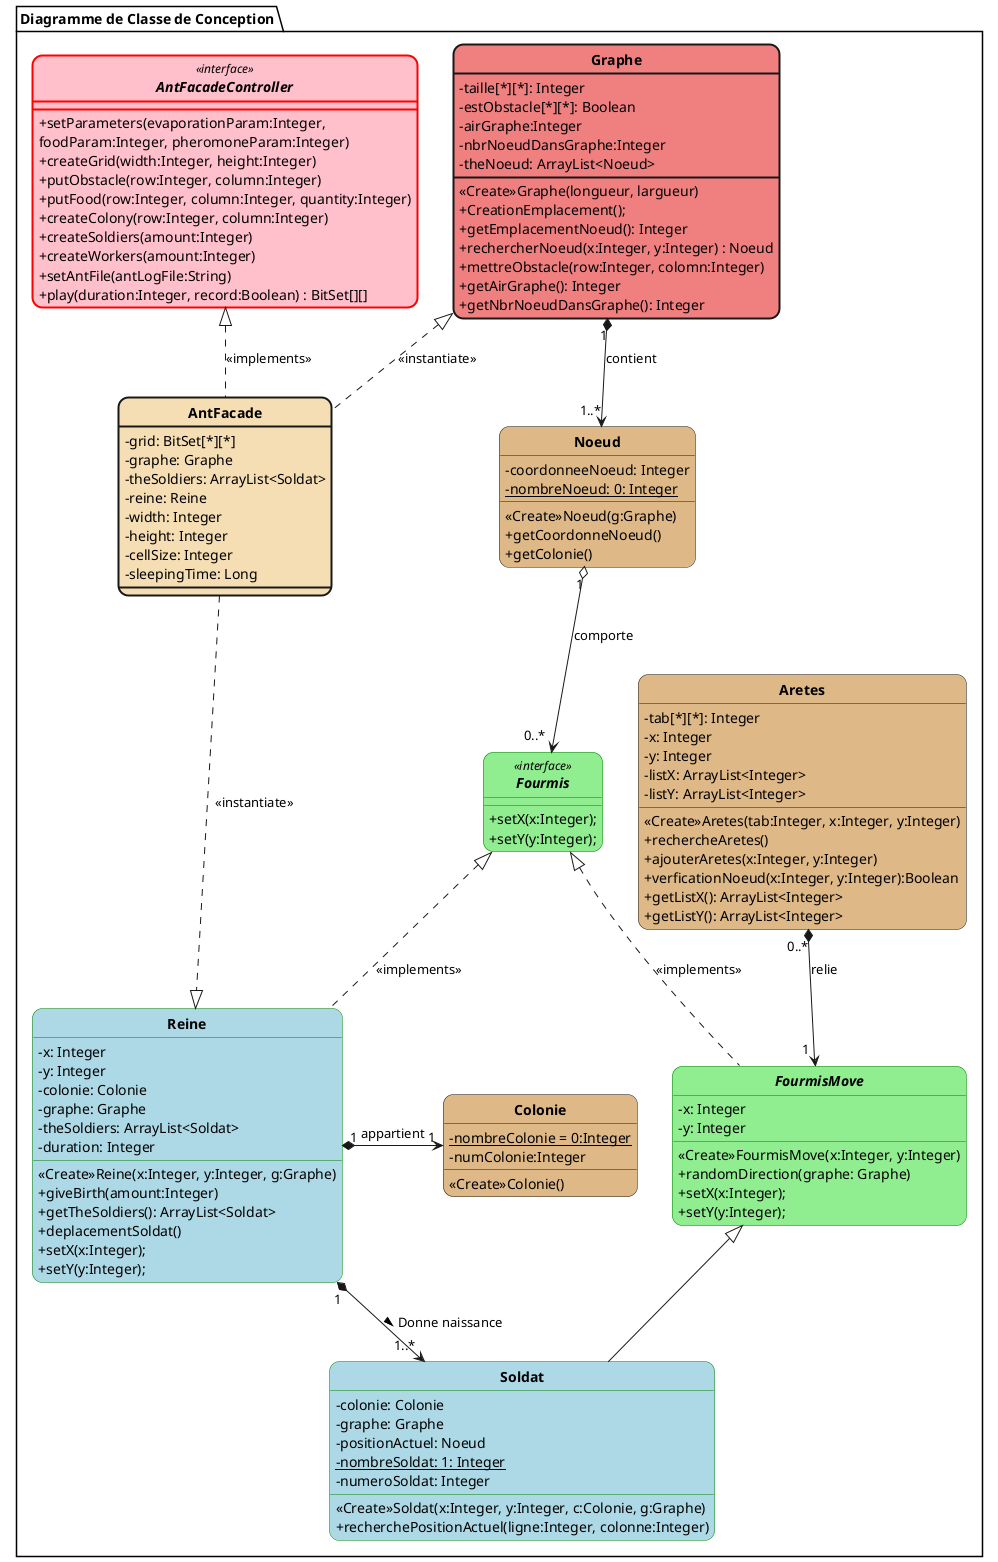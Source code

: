 @startuml
'https://plantuml.com/class-diagram

skinparam style strictuml
skinparam classAttributeIconSize 0
skinparam classFontStyle Bold
skinparam roundcorner 20
hide enum methods

package "Diagramme de Classe de Conception" <<Folder>> {
  interface AntFacadeController <<interface>> #pink ##[bold]red {
      +setParameters(evaporationParam:Integer,
      foodParam:Integer, pheromoneParam:Integer)
      +createGrid(width:Integer, height:Integer)
      +putObstacle(row:Integer, column:Integer)
      +putFood(row:Integer, column:Integer, quantity:Integer)
      +createColony(row:Integer, column:Integer)
      +createSoldiers(amount:Integer)
      +createWorkers(amount:Integer)
      +setAntFile(antLogFile:String)
      +play(duration:Integer, record:Boolean) : BitSet[][]
  }

  class Graphe #lightcoral;line.bold {
      -taille[*][*]: Integer
      -estObstacle[*][*]: Boolean
      -airGraphe:Integer
      -nbrNoeudDansGraphe:Integer
      -theNoeud: ArrayList<Noeud>

      <<Create>>Graphe(longueur, largueur)
      +CreationEmplacement();
      +getEmplacementNoeud(): Integer
      +rechercherNoeud(x:Integer, y:Integer) : Noeud
      +mettreObstacle(row:Integer, colomn:Integer)
      +getAirGraphe(): Integer
      +getNbrNoeudDansGraphe(): Integer
  }

  class Colonie #burlywood {
      -{static} nombreColonie = 0:Integer
      -numColonie:Integer
      <<Create>>Colonie()
  }

  class Noeud #burlywood {
      -coordonneeNoeud: Integer
      -{static} nombreNoeud: 0: Integer

      <<Create>>Noeud(g:Graphe)
      +getCoordonneNoeud()
      +getColonie()
  }

  class AntFacade #back:Wheat;line.bold {
      -grid: BitSet[*][*]
      -graphe: Graphe
      -theSoldiers: ArrayList<Soldat>
      -reine: Reine
      -width: Integer
      -height: Integer
      -cellSize: Integer
      -sleepingTime: Long
  }

  class Aretes #burlywood {
      -tab[*][*]: Integer
      -x: Integer
      -y: Integer
      -listX: ArrayList<Integer>
      -listY: ArrayList<Integer>

      <<Create>>Aretes(tab:Integer, x:Integer, y:Integer)
      +rechercheAretes()
      +ajouterAretes(x:Integer, y:Integer)
      +verficationNoeud(x:Integer, y:Integer):Boolean
      +getListX(): ArrayList<Integer>
      +getListY(): ArrayList<Integer>
  }

  interface Fourmis <<interface>> #lightgreen;line:green {
      +setX(x:Integer);
      +setY(y:Integer);
  }

  class Reine #lightblue;line:green {
      -x: Integer
      -y: Integer
      -colonie: Colonie
      -graphe: Graphe
      -theSoldiers: ArrayList<Soldat>
      -duration: Integer

      <<Create>>Reine(x:Integer, y:Integer, g:Graphe)
      +giveBirth(amount:Integer)
      +getTheSoldiers(): ArrayList<Soldat>
      +deplacementSoldat()
      +setX(x:Integer);
      +setY(y:Integer);
  }

  abstract class FourmisMove #lightgreen;line:green {
      -x: Integer
      -y: Integer

      <<Create>>FourmisMove(x:Integer, y:Integer)
      +randomDirection(graphe: Graphe)
      +setX(x:Integer);
      +setY(y:Integer);
  }

  class Soldat #lightblue;line:green {
      -colonie: Colonie
      -graphe: Graphe
      -positionActuel: Noeud
      -{static} nombreSoldat: 1: Integer
      -numeroSoldat: Integer

      <<Create>>Soldat(x:Integer, y:Integer, c:Colonie, g:Graphe)
      +recherchePositionActuel(ligne:Integer, colonne:Integer)
  }
}


AntFacadeController <|.. AntFacade : <<implements>>
AntFacade .up.|> Graphe : <<instantiate>>
AntFacade ..|> Reine : <<instantiate>>

Graphe "1" *--> "1..*" Noeud : contient

FourmisMove "\t\t\t\t1" <--up* "0..*" Aretes : relie
Reine "1" *-right> "1" Colonie : appartient
Noeud "1" o--> "0..*\t" Fourmis : comporte
Fourmis <|.. Reine : <<implements>>
Fourmis <|.. FourmisMove : <<implements>>
FourmisMove <|-- Soldat
Reine "\t\t\t\t\t\t1" *-> "1..*" Soldat : Donne naissance >

@enduml